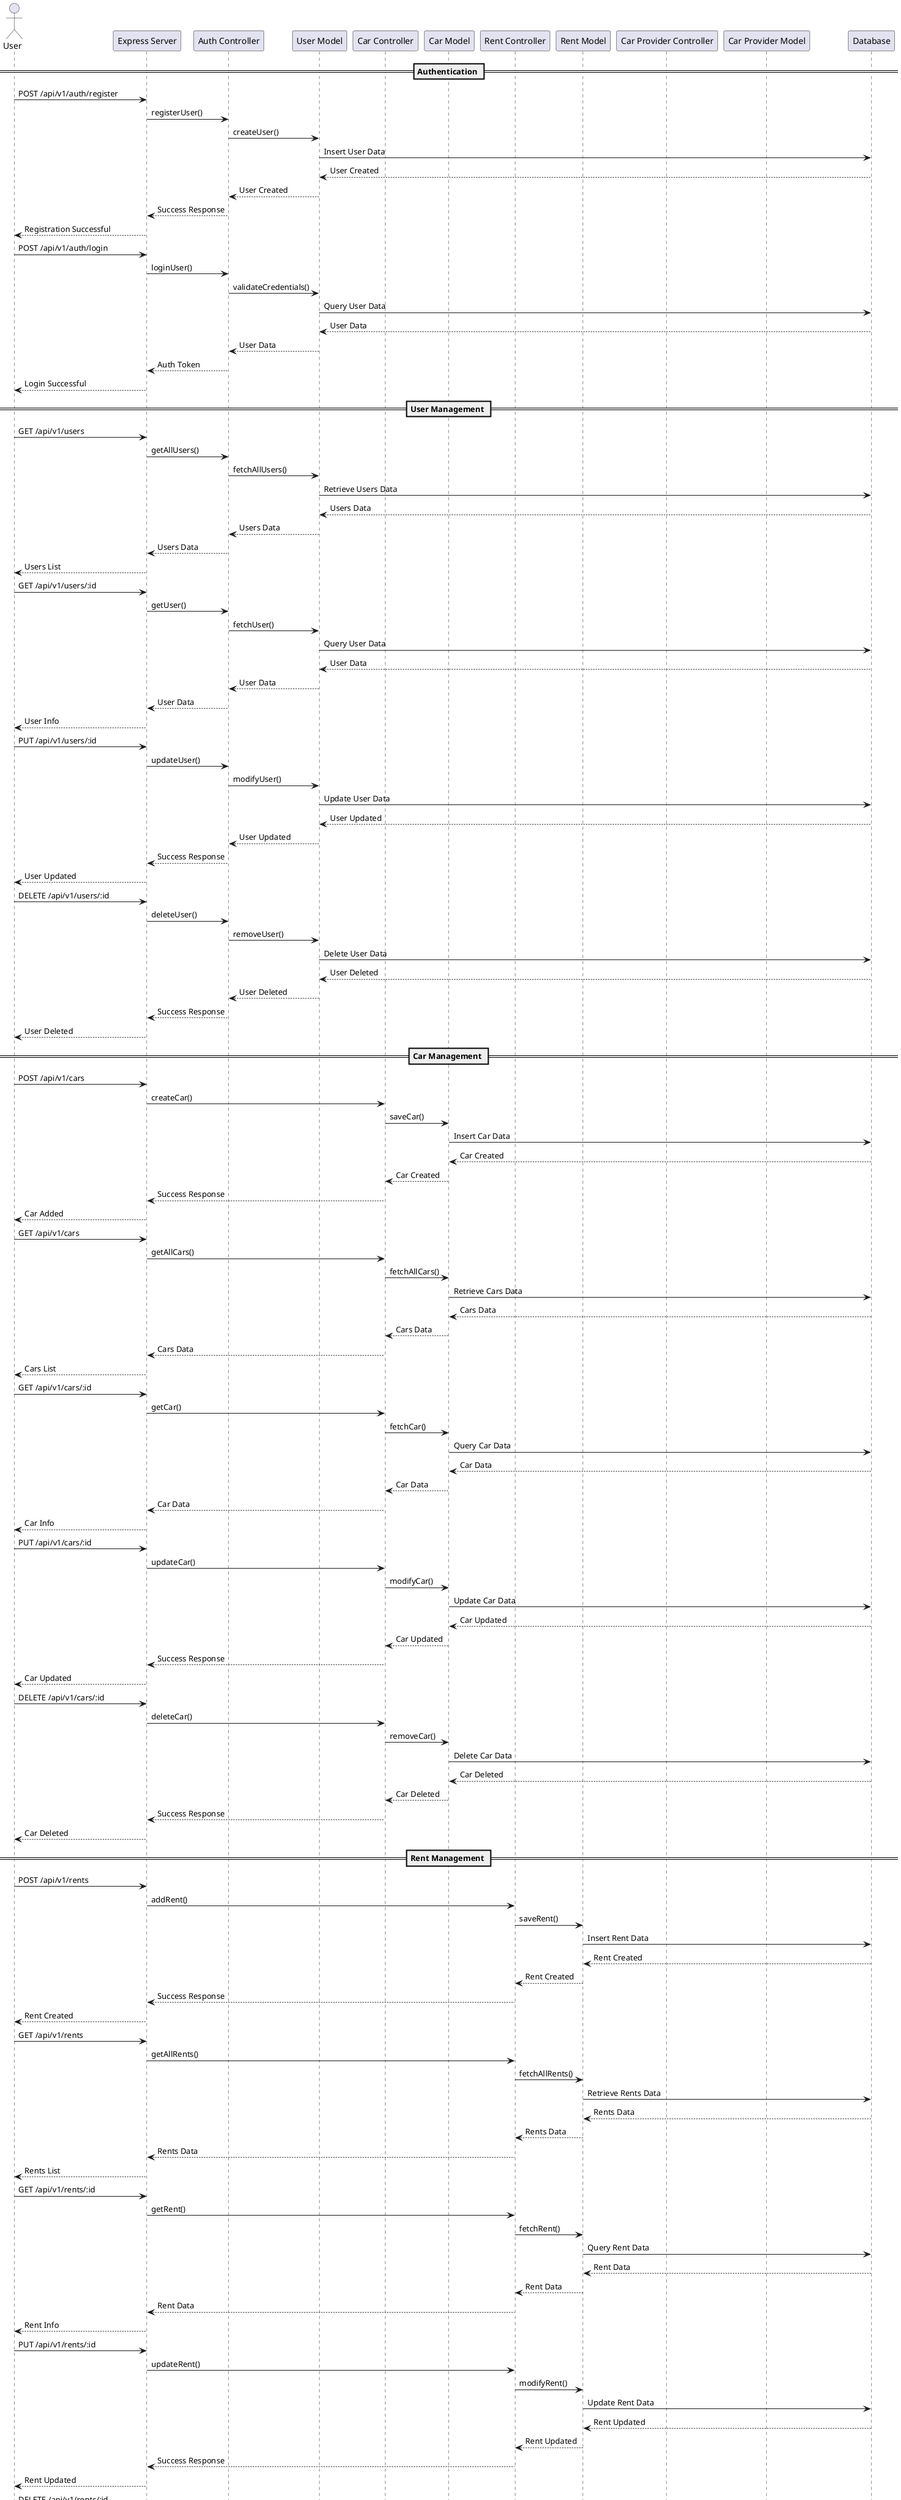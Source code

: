 @startuml

actor User
participant "Express Server" as Server
participant "Auth Controller" as AuthC
participant "User Model" as UserM
participant "Car Controller" as CarC
participant "Car Model" as CarM
participant "Rent Controller" as RentC
participant "Rent Model" as RentM
participant "Car Provider Controller" as CPC
participant "Car Provider Model" as CPM
participant "Database" as DB
== Authentication ==
User -> Server: POST /api/v1/auth/register
Server -> AuthC: registerUser()
AuthC -> UserM: createUser()
UserM -> DB: Insert User Data
DB --> UserM: User Created
UserM --> AuthC: User Created
AuthC --> Server: Success Response
Server --> User: Registration Successful

User -> Server: POST /api/v1/auth/login
Server -> AuthC: loginUser()
AuthC -> UserM: validateCredentials()
UserM -> DB: Query User Data
DB --> UserM: User Data
UserM --> AuthC: User Data
AuthC --> Server: Auth Token
Server --> User: Login Successful
== User Management ==
User -> Server: GET /api/v1/users
Server -> AuthC: getAllUsers()
AuthC -> UserM: fetchAllUsers()
UserM -> DB: Retrieve Users Data
DB --> UserM: Users Data
UserM --> AuthC: Users Data
AuthC --> Server: Users Data
Server --> User: Users List

User -> Server: GET /api/v1/users/:id
Server -> AuthC: getUser()
AuthC -> UserM: fetchUser()
UserM -> DB: Query User Data
DB --> UserM: User Data
UserM --> AuthC: User Data
AuthC --> Server: User Data
Server --> User: User Info

User -> Server: PUT /api/v1/users/:id
Server -> AuthC: updateUser()
AuthC -> UserM: modifyUser()
UserM -> DB: Update User Data
DB --> UserM: User Updated
UserM --> AuthC: User Updated
AuthC --> Server: Success Response
Server --> User: User Updated

User -> Server: DELETE /api/v1/users/:id
Server -> AuthC: deleteUser()
AuthC -> UserM: removeUser()
UserM -> DB: Delete User Data
DB --> UserM: User Deleted
UserM --> AuthC: User Deleted
AuthC --> Server: Success Response
Server --> User: User Deleted
== Car Management ==
User -> Server: POST /api/v1/cars
Server -> CarC: createCar()
CarC -> CarM: saveCar()
CarM -> DB: Insert Car Data
DB --> CarM: Car Created
CarM --> CarC: Car Created
CarC --> Server: Success Response
Server --> User: Car Added

User -> Server: GET /api/v1/cars
Server -> CarC: getAllCars()
CarC -> CarM: fetchAllCars()
CarM -> DB: Retrieve Cars Data
DB --> CarM: Cars Data
CarM --> CarC: Cars Data
CarC --> Server: Cars Data
Server --> User: Cars List

User -> Server: GET /api/v1/cars/:id
Server -> CarC: getCar()
CarC -> CarM: fetchCar()
CarM -> DB: Query Car Data
DB --> CarM: Car Data
CarM --> CarC: Car Data
CarC --> Server: Car Data
Server --> User: Car Info

User -> Server: PUT /api/v1/cars/:id
Server -> CarC: updateCar()
CarC -> CarM: modifyCar()
CarM -> DB: Update Car Data
DB --> CarM: Car Updated
CarM --> CarC: Car Updated
CarC --> Server: Success Response
Server --> User: Car Updated

User -> Server: DELETE /api/v1/cars/:id
Server -> CarC: deleteCar()
CarC -> CarM: removeCar()
CarM -> DB: Delete Car Data
DB --> CarM: Car Deleted
CarM --> CarC: Car Deleted
CarC --> Server: Success Response
Server --> User: Car Deleted
== Rent Management ==

User -> Server: POST /api/v1/rents
Server -> RentC: addRent()
RentC -> RentM: saveRent()
RentM -> DB: Insert Rent Data
DB --> RentM: Rent Created
RentM --> RentC: Rent Created
RentC --> Server: Success Response
Server --> User: Rent Created

User -> Server: GET /api/v1/rents
Server -> RentC: getAllRents()
RentC -> RentM: fetchAllRents()
RentM -> DB: Retrieve Rents Data
DB --> RentM: Rents Data
RentM --> RentC: Rents Data
RentC --> Server: Rents Data
Server --> User: Rents List

User -> Server: GET /api/v1/rents/:id
Server -> RentC: getRent()
RentC -> RentM: fetchRent()
RentM -> DB: Query Rent Data
DB --> RentM: Rent Data
RentM --> RentC: Rent Data
RentC --> Server: Rent Data
Server --> User: Rent Info

User -> Server: PUT /api/v1/rents/:id
Server -> RentC: updateRent()
RentC -> RentM: modifyRent()
RentM -> DB: Update Rent Data
DB --> RentM: Rent Updated
RentM --> RentC: Rent Updated
RentC --> Server: Success Response
Server --> User: Rent Updated

User -> Server: DELETE /api/v1/rents/:id
Server -> RentC: deleteRent()
RentC -> RentM: removeRent()
RentM -> DB: Delete Rent Data
DB --> RentM: Rent Deleted
RentM --> RentC: Rent Deleted
RentC --> Server: Success Response
Server --> User: Rent Deleted

== Car Provider Management ==

User -> Server: POST /api/v1/Car_Provider
Server -> CPC: createCarProvider()
CPC -> CPM: saveCarProvider()
CPM -> DB: Insert Car Provider Data
DB --> CPM: Provider Created
CPM --> CPC: Provider Created
CPC --> Server: Success Response
Server --> User: Car Provider Added

User -> Server: GET /api/v1/Car_Provider
Server -> CPC: getAllCarProviders()
CPC -> CPM: fetchAllCarProviders()
CPM -> DB: Retrieve Providers Data
DB --> CPM: Providers Data
CPM --> CPC: Providers Data
CPC --> Server: Providers Data
Server --> User: Providers List

User -> Server: GET /api/v1/Car_Provider/:id
Server -> CPC: getCarProvider()
CPC -> CPM: findCarProvider()
CPM -> DB: Query Provider Data
DB --> CPM: Provider Data
CPM --> CPC: Provider Data
CPC --> Server: Provider Data
Server --> User: Provider Info

User -> Server: PUT /api/v1/Car_Provider/:id
Server -> CPC: updateCarProvider()
CPC -> CPM: modifyCarProvider()
CPM -> DB: Update Provider Data
DB --> CPM: Provider Updated
CPM --> CPC: Provider Updated
CPC --> Server: Success Response
Server --> User: Provider Updated

User -> Server: DELETE /api/v1/Car_Provider/:id
Server -> CPC: deleteCarProvider()
CPC -> CPM: removeCarProvider()
CPM -> DB: Delete Provider Data
DB --> CPM: Provider Deleted
CPM --> CPC: Provider Deleted
CPC --> Server: Success Response
Server --> User: Provider Deleted

@enduml
